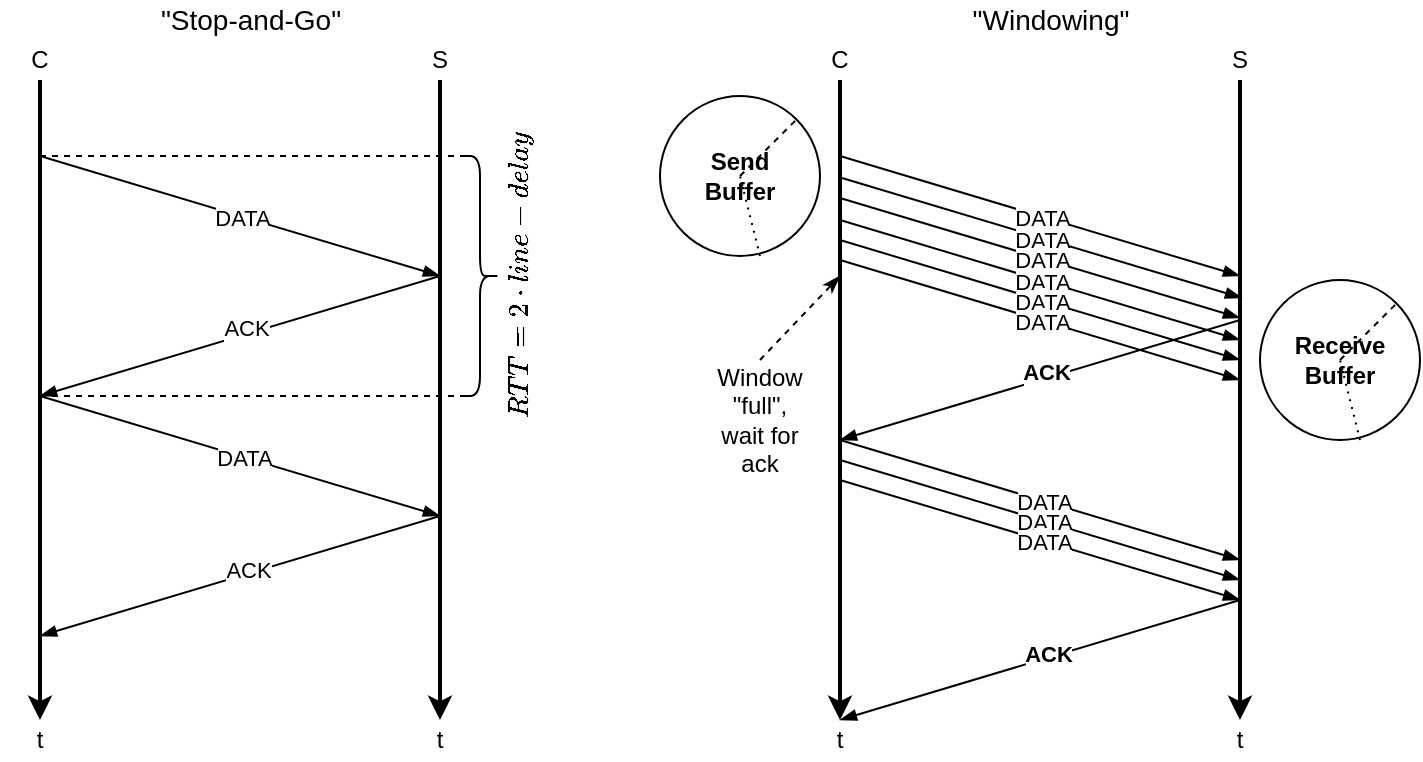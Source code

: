 <mxfile version="13.7.9" type="device"><diagram id="nPNZHEYBdZmi_5ZoVMQF" name="Seite-1"><mxGraphModel dx="782" dy="580" grid="1" gridSize="10" guides="1" tooltips="1" connect="1" arrows="1" fold="1" page="1" pageScale="1" pageWidth="827" pageHeight="1169" math="1" shadow="0"><root><mxCell id="0"/><mxCell id="1" parent="0"/><mxCell id="Z33j-YDG4Ag04HrSMXuC-5" value="" style="group;strokeWidth=2;" vertex="1" connectable="0" parent="1"><mxGeometry x="60" y="60" width="40" height="360" as="geometry"/></mxCell><mxCell id="Z33j-YDG4Ag04HrSMXuC-2" value="" style="endArrow=classic;html=1;strokeWidth=2;" edge="1" parent="Z33j-YDG4Ag04HrSMXuC-5" target="Z33j-YDG4Ag04HrSMXuC-3"><mxGeometry width="50" height="50" relative="1" as="geometry"><mxPoint x="20" y="20" as="sourcePoint"/><mxPoint x="20" y="380" as="targetPoint"/></mxGeometry></mxCell><mxCell id="Z33j-YDG4Ag04HrSMXuC-3" value="t" style="text;html=1;strokeColor=none;fillColor=none;align=center;verticalAlign=middle;whiteSpace=wrap;rounded=0;strokeWidth=2;" vertex="1" parent="Z33j-YDG4Ag04HrSMXuC-5"><mxGeometry y="340" width="40" height="20" as="geometry"/></mxCell><mxCell id="Z33j-YDG4Ag04HrSMXuC-4" value="C" style="text;html=1;strokeColor=none;fillColor=none;align=center;verticalAlign=middle;whiteSpace=wrap;rounded=0;strokeWidth=2;" vertex="1" parent="Z33j-YDG4Ag04HrSMXuC-5"><mxGeometry width="40" height="20" as="geometry"/></mxCell><mxCell id="Z33j-YDG4Ag04HrSMXuC-6" value="" style="group;strokeWidth=2;" vertex="1" connectable="0" parent="1"><mxGeometry x="260" y="60" width="40" height="360" as="geometry"/></mxCell><mxCell id="Z33j-YDG4Ag04HrSMXuC-7" value="" style="endArrow=classic;html=1;strokeWidth=2;" edge="1" parent="Z33j-YDG4Ag04HrSMXuC-6" target="Z33j-YDG4Ag04HrSMXuC-8"><mxGeometry width="50" height="50" relative="1" as="geometry"><mxPoint x="20" y="20" as="sourcePoint"/><mxPoint x="20" y="380" as="targetPoint"/></mxGeometry></mxCell><mxCell id="Z33j-YDG4Ag04HrSMXuC-8" value="t" style="text;html=1;strokeColor=none;fillColor=none;align=center;verticalAlign=middle;whiteSpace=wrap;rounded=0;strokeWidth=2;" vertex="1" parent="Z33j-YDG4Ag04HrSMXuC-6"><mxGeometry y="340" width="40" height="20" as="geometry"/></mxCell><mxCell id="Z33j-YDG4Ag04HrSMXuC-9" value="S" style="text;html=1;strokeColor=none;fillColor=none;align=center;verticalAlign=middle;whiteSpace=wrap;rounded=0;strokeWidth=2;" vertex="1" parent="Z33j-YDG4Ag04HrSMXuC-6"><mxGeometry width="40" height="20" as="geometry"/></mxCell><mxCell id="Z33j-YDG4Ag04HrSMXuC-21" value="" style="shape=curlyBracket;whiteSpace=wrap;html=1;rounded=1;strokeWidth=1;rotation=-180;" vertex="1" parent="Z33j-YDG4Ag04HrSMXuC-6"><mxGeometry x="30" y="58" width="20" height="120" as="geometry"/></mxCell><mxCell id="Z33j-YDG4Ag04HrSMXuC-12" value="" style="endArrow=blockThin;html=1;strokeWidth=1;endFill=1;" edge="1" parent="1"><mxGeometry width="50" height="50" relative="1" as="geometry"><mxPoint x="80" y="118" as="sourcePoint"/><mxPoint x="280" y="178" as="targetPoint"/></mxGeometry></mxCell><mxCell id="Z33j-YDG4Ag04HrSMXuC-17" value="DATA" style="edgeLabel;html=1;align=center;verticalAlign=middle;resizable=0;points=[];" vertex="1" connectable="0" parent="Z33j-YDG4Ag04HrSMXuC-12"><mxGeometry x="0.009" relative="1" as="geometry"><mxPoint as="offset"/></mxGeometry></mxCell><mxCell id="Z33j-YDG4Ag04HrSMXuC-13" value="" style="endArrow=blockThin;html=1;strokeWidth=1;endFill=1;" edge="1" parent="1"><mxGeometry width="50" height="50" relative="1" as="geometry"><mxPoint x="80" y="238" as="sourcePoint"/><mxPoint x="280" y="298" as="targetPoint"/></mxGeometry></mxCell><mxCell id="Z33j-YDG4Ag04HrSMXuC-19" value="DATA" style="edgeLabel;html=1;align=center;verticalAlign=middle;resizable=0;points=[];" vertex="1" connectable="0" parent="Z33j-YDG4Ag04HrSMXuC-13"><mxGeometry x="0.021" relative="1" as="geometry"><mxPoint as="offset"/></mxGeometry></mxCell><mxCell id="Z33j-YDG4Ag04HrSMXuC-14" value="" style="endArrow=blockThin;html=1;strokeWidth=1;endFill=1;" edge="1" parent="1"><mxGeometry width="50" height="50" relative="1" as="geometry"><mxPoint x="280" y="178" as="sourcePoint"/><mxPoint x="80" y="238" as="targetPoint"/></mxGeometry></mxCell><mxCell id="Z33j-YDG4Ag04HrSMXuC-18" value="ACK" style="edgeLabel;html=1;align=center;verticalAlign=middle;resizable=0;points=[];" vertex="1" connectable="0" parent="Z33j-YDG4Ag04HrSMXuC-14"><mxGeometry x="-0.038" y="-3" relative="1" as="geometry"><mxPoint as="offset"/></mxGeometry></mxCell><mxCell id="Z33j-YDG4Ag04HrSMXuC-16" value="" style="endArrow=blockThin;html=1;strokeWidth=1;endFill=1;" edge="1" parent="1"><mxGeometry width="50" height="50" relative="1" as="geometry"><mxPoint x="280" y="298" as="sourcePoint"/><mxPoint x="80" y="358" as="targetPoint"/></mxGeometry></mxCell><mxCell id="Z33j-YDG4Ag04HrSMXuC-20" value="ACK" style="edgeLabel;html=1;align=center;verticalAlign=middle;resizable=0;points=[];" vertex="1" connectable="0" parent="Z33j-YDG4Ag04HrSMXuC-16"><mxGeometry x="-0.045" y="-2" relative="1" as="geometry"><mxPoint as="offset"/></mxGeometry></mxCell><mxCell id="Z33j-YDG4Ag04HrSMXuC-22" value="" style="endArrow=none;dashed=1;html=1;strokeWidth=1;" edge="1" parent="1"><mxGeometry width="50" height="50" relative="1" as="geometry"><mxPoint x="80" y="118" as="sourcePoint"/><mxPoint x="290" y="118" as="targetPoint"/></mxGeometry></mxCell><mxCell id="Z33j-YDG4Ag04HrSMXuC-23" value="" style="endArrow=none;dashed=1;html=1;strokeWidth=1;" edge="1" parent="1"><mxGeometry width="50" height="50" relative="1" as="geometry"><mxPoint x="80" y="238" as="sourcePoint"/><mxPoint x="290" y="238" as="targetPoint"/></mxGeometry></mxCell><mxCell id="Z33j-YDG4Ag04HrSMXuC-24" value="$$RTT=2\cdot line-delay$$" style="text;html=1;strokeColor=none;fillColor=none;align=center;verticalAlign=middle;whiteSpace=wrap;rounded=0;rotation=-90;" vertex="1" parent="1"><mxGeometry x="300" y="168" width="40" height="20" as="geometry"/></mxCell><mxCell id="Z33j-YDG4Ag04HrSMXuC-26" value="&quot;Stop-and-Go&quot;" style="text;html=1;align=center;verticalAlign=middle;resizable=0;points=[];autosize=1;fontSize=14;" vertex="1" parent="1"><mxGeometry x="130" y="40" width="110" height="20" as="geometry"/></mxCell><mxCell id="Z33j-YDG4Ag04HrSMXuC-27" value="" style="group;strokeWidth=2;" vertex="1" connectable="0" parent="1"><mxGeometry x="460" y="60" width="40" height="360" as="geometry"/></mxCell><mxCell id="Z33j-YDG4Ag04HrSMXuC-28" value="" style="endArrow=classic;html=1;strokeWidth=2;" edge="1" parent="Z33j-YDG4Ag04HrSMXuC-27" target="Z33j-YDG4Ag04HrSMXuC-29"><mxGeometry width="50" height="50" relative="1" as="geometry"><mxPoint x="20" y="20" as="sourcePoint"/><mxPoint x="20" y="380" as="targetPoint"/></mxGeometry></mxCell><mxCell id="Z33j-YDG4Ag04HrSMXuC-29" value="t" style="text;html=1;strokeColor=none;fillColor=none;align=center;verticalAlign=middle;whiteSpace=wrap;rounded=0;strokeWidth=2;" vertex="1" parent="Z33j-YDG4Ag04HrSMXuC-27"><mxGeometry y="340" width="40" height="20" as="geometry"/></mxCell><mxCell id="Z33j-YDG4Ag04HrSMXuC-30" value="C" style="text;html=1;strokeColor=none;fillColor=none;align=center;verticalAlign=middle;whiteSpace=wrap;rounded=0;strokeWidth=2;" vertex="1" parent="Z33j-YDG4Ag04HrSMXuC-27"><mxGeometry width="40" height="20" as="geometry"/></mxCell><mxCell id="Z33j-YDG4Ag04HrSMXuC-31" value="" style="group;strokeWidth=2;" vertex="1" connectable="0" parent="1"><mxGeometry x="660" y="60" width="40" height="360" as="geometry"/></mxCell><mxCell id="Z33j-YDG4Ag04HrSMXuC-32" value="" style="endArrow=classic;html=1;strokeWidth=2;" edge="1" parent="Z33j-YDG4Ag04HrSMXuC-31" target="Z33j-YDG4Ag04HrSMXuC-33"><mxGeometry width="50" height="50" relative="1" as="geometry"><mxPoint x="20" y="20" as="sourcePoint"/><mxPoint x="20" y="380" as="targetPoint"/></mxGeometry></mxCell><mxCell id="Z33j-YDG4Ag04HrSMXuC-33" value="t" style="text;html=1;strokeColor=none;fillColor=none;align=center;verticalAlign=middle;whiteSpace=wrap;rounded=0;strokeWidth=2;" vertex="1" parent="Z33j-YDG4Ag04HrSMXuC-31"><mxGeometry y="340" width="40" height="20" as="geometry"/></mxCell><mxCell id="Z33j-YDG4Ag04HrSMXuC-34" value="S" style="text;html=1;strokeColor=none;fillColor=none;align=center;verticalAlign=middle;whiteSpace=wrap;rounded=0;strokeWidth=2;" vertex="1" parent="Z33j-YDG4Ag04HrSMXuC-31"><mxGeometry width="40" height="20" as="geometry"/></mxCell><mxCell id="Z33j-YDG4Ag04HrSMXuC-36" value="" style="endArrow=blockThin;html=1;strokeWidth=1;endFill=1;" edge="1" parent="1"><mxGeometry width="50" height="50" relative="1" as="geometry"><mxPoint x="480" y="118" as="sourcePoint"/><mxPoint x="680" y="178" as="targetPoint"/></mxGeometry></mxCell><mxCell id="Z33j-YDG4Ag04HrSMXuC-37" value="DATA" style="edgeLabel;html=1;align=center;verticalAlign=middle;resizable=0;points=[];" vertex="1" connectable="0" parent="Z33j-YDG4Ag04HrSMXuC-36"><mxGeometry x="0.009" relative="1" as="geometry"><mxPoint as="offset"/></mxGeometry></mxCell><mxCell id="Z33j-YDG4Ag04HrSMXuC-38" value="" style="endArrow=blockThin;html=1;strokeWidth=1;endFill=1;" edge="1" parent="1"><mxGeometry width="50" height="50" relative="1" as="geometry"><mxPoint x="480" y="260" as="sourcePoint"/><mxPoint x="680" y="320" as="targetPoint"/></mxGeometry></mxCell><mxCell id="Z33j-YDG4Ag04HrSMXuC-39" value="DATA" style="edgeLabel;html=1;align=center;verticalAlign=middle;resizable=0;points=[];" vertex="1" connectable="0" parent="Z33j-YDG4Ag04HrSMXuC-38"><mxGeometry x="0.021" relative="1" as="geometry"><mxPoint as="offset"/></mxGeometry></mxCell><mxCell id="Z33j-YDG4Ag04HrSMXuC-42" value="" style="endArrow=blockThin;html=1;strokeWidth=1;endFill=1;" edge="1" parent="1"><mxGeometry width="50" height="50" relative="1" as="geometry"><mxPoint x="680" y="340" as="sourcePoint"/><mxPoint x="480" y="400" as="targetPoint"/></mxGeometry></mxCell><mxCell id="Z33j-YDG4Ag04HrSMXuC-43" value="ACK" style="edgeLabel;html=1;align=center;verticalAlign=middle;resizable=0;points=[];fontStyle=1" vertex="1" connectable="0" parent="Z33j-YDG4Ag04HrSMXuC-42"><mxGeometry x="-0.045" y="-2" relative="1" as="geometry"><mxPoint as="offset"/></mxGeometry></mxCell><mxCell id="Z33j-YDG4Ag04HrSMXuC-47" value="&quot;Windowing&quot;" style="text;html=1;align=center;verticalAlign=middle;resizable=0;points=[];autosize=1;fontSize=14;" vertex="1" parent="1"><mxGeometry x="540" y="40" width="90" height="20" as="geometry"/></mxCell><mxCell id="Z33j-YDG4Ag04HrSMXuC-48" value="" style="endArrow=blockThin;html=1;strokeWidth=1;endFill=1;" edge="1" parent="1"><mxGeometry width="50" height="50" relative="1" as="geometry"><mxPoint x="481" y="129" as="sourcePoint"/><mxPoint x="681" y="189" as="targetPoint"/></mxGeometry></mxCell><mxCell id="Z33j-YDG4Ag04HrSMXuC-49" value="DATA" style="edgeLabel;html=1;align=center;verticalAlign=middle;resizable=0;points=[];" vertex="1" connectable="0" parent="Z33j-YDG4Ag04HrSMXuC-48"><mxGeometry x="0.009" relative="1" as="geometry"><mxPoint x="-1" as="offset"/></mxGeometry></mxCell><mxCell id="Z33j-YDG4Ag04HrSMXuC-50" value="d" style="endArrow=blockThin;html=1;strokeWidth=1;endFill=1;" edge="1" parent="1"><mxGeometry width="50" height="50" relative="1" as="geometry"><mxPoint x="480" y="139" as="sourcePoint"/><mxPoint x="680" y="199" as="targetPoint"/></mxGeometry></mxCell><mxCell id="Z33j-YDG4Ag04HrSMXuC-51" value="DATA" style="edgeLabel;html=1;align=center;verticalAlign=middle;resizable=0;points=[];" vertex="1" connectable="0" parent="Z33j-YDG4Ag04HrSMXuC-50"><mxGeometry x="0.009" relative="1" as="geometry"><mxPoint as="offset"/></mxGeometry></mxCell><mxCell id="Z33j-YDG4Ag04HrSMXuC-52" value="d" style="endArrow=blockThin;html=1;strokeWidth=1;endFill=1;" edge="1" parent="1"><mxGeometry width="50" height="50" relative="1" as="geometry"><mxPoint x="480" y="150" as="sourcePoint"/><mxPoint x="680" y="210" as="targetPoint"/></mxGeometry></mxCell><mxCell id="Z33j-YDG4Ag04HrSMXuC-53" value="DATA" style="edgeLabel;html=1;align=center;verticalAlign=middle;resizable=0;points=[];" vertex="1" connectable="0" parent="Z33j-YDG4Ag04HrSMXuC-52"><mxGeometry x="0.009" relative="1" as="geometry"><mxPoint as="offset"/></mxGeometry></mxCell><mxCell id="Z33j-YDG4Ag04HrSMXuC-54" value="d" style="endArrow=blockThin;html=1;strokeWidth=1;endFill=1;" edge="1" parent="1"><mxGeometry width="50" height="50" relative="1" as="geometry"><mxPoint x="480" y="160" as="sourcePoint"/><mxPoint x="680" y="220" as="targetPoint"/></mxGeometry></mxCell><mxCell id="Z33j-YDG4Ag04HrSMXuC-55" value="DATA" style="edgeLabel;html=1;align=center;verticalAlign=middle;resizable=0;points=[];" vertex="1" connectable="0" parent="Z33j-YDG4Ag04HrSMXuC-54"><mxGeometry x="0.009" relative="1" as="geometry"><mxPoint as="offset"/></mxGeometry></mxCell><mxCell id="Z33j-YDG4Ag04HrSMXuC-56" value="d" style="endArrow=blockThin;html=1;strokeWidth=1;endFill=1;" edge="1" parent="1"><mxGeometry width="50" height="50" relative="1" as="geometry"><mxPoint x="480" y="170" as="sourcePoint"/><mxPoint x="680" y="230" as="targetPoint"/></mxGeometry></mxCell><mxCell id="Z33j-YDG4Ag04HrSMXuC-57" value="DATA" style="edgeLabel;html=1;align=center;verticalAlign=middle;resizable=0;points=[];" vertex="1" connectable="0" parent="Z33j-YDG4Ag04HrSMXuC-56"><mxGeometry x="0.009" relative="1" as="geometry"><mxPoint as="offset"/></mxGeometry></mxCell><mxCell id="Z33j-YDG4Ag04HrSMXuC-40" value="" style="endArrow=blockThin;html=1;strokeWidth=1;endFill=1;" edge="1" parent="1"><mxGeometry width="50" height="50" relative="1" as="geometry"><mxPoint x="680" y="200" as="sourcePoint"/><mxPoint x="480" y="260" as="targetPoint"/></mxGeometry></mxCell><mxCell id="Z33j-YDG4Ag04HrSMXuC-41" value="&lt;b&gt;ACK&lt;/b&gt;" style="edgeLabel;html=1;align=center;verticalAlign=middle;resizable=0;points=[];" vertex="1" connectable="0" parent="Z33j-YDG4Ag04HrSMXuC-40"><mxGeometry x="-0.038" y="-3" relative="1" as="geometry"><mxPoint as="offset"/></mxGeometry></mxCell><mxCell id="Z33j-YDG4Ag04HrSMXuC-69" value="" style="endArrow=blockThin;html=1;strokeWidth=1;endFill=1;" edge="1" parent="1"><mxGeometry width="50" height="50" relative="1" as="geometry"><mxPoint x="480" y="270" as="sourcePoint"/><mxPoint x="680" y="330" as="targetPoint"/></mxGeometry></mxCell><mxCell id="Z33j-YDG4Ag04HrSMXuC-70" value="DATA" style="edgeLabel;html=1;align=center;verticalAlign=middle;resizable=0;points=[];" vertex="1" connectable="0" parent="Z33j-YDG4Ag04HrSMXuC-69"><mxGeometry x="0.021" relative="1" as="geometry"><mxPoint as="offset"/></mxGeometry></mxCell><mxCell id="Z33j-YDG4Ag04HrSMXuC-71" value="d" style="endArrow=blockThin;html=1;strokeWidth=1;endFill=1;" edge="1" parent="1"><mxGeometry width="50" height="50" relative="1" as="geometry"><mxPoint x="480" y="280" as="sourcePoint"/><mxPoint x="680" y="340" as="targetPoint"/></mxGeometry></mxCell><mxCell id="Z33j-YDG4Ag04HrSMXuC-72" value="DATA" style="edgeLabel;html=1;align=center;verticalAlign=middle;resizable=0;points=[];" vertex="1" connectable="0" parent="Z33j-YDG4Ag04HrSMXuC-71"><mxGeometry x="0.021" relative="1" as="geometry"><mxPoint as="offset"/></mxGeometry></mxCell><mxCell id="Z33j-YDG4Ag04HrSMXuC-80" value="" style="group" vertex="1" connectable="0" parent="1"><mxGeometry x="690" y="180" width="80" height="80" as="geometry"/></mxCell><mxCell id="Z33j-YDG4Ag04HrSMXuC-78" value="" style="group" vertex="1" connectable="0" parent="Z33j-YDG4Ag04HrSMXuC-80"><mxGeometry width="80" height="80" as="geometry"/></mxCell><mxCell id="Z33j-YDG4Ag04HrSMXuC-74" value="" style="ellipse;whiteSpace=wrap;html=1;aspect=fixed;strokeWidth=1;fontSize=14;align=center;" vertex="1" parent="Z33j-YDG4Ag04HrSMXuC-78"><mxGeometry width="80" height="80" as="geometry"/></mxCell><mxCell id="Z33j-YDG4Ag04HrSMXuC-75" value="" style="endArrow=none;dashed=1;html=1;strokeWidth=1;fontSize=14;entryX=1;entryY=0;entryDx=0;entryDy=0;" edge="1" parent="Z33j-YDG4Ag04HrSMXuC-78" target="Z33j-YDG4Ag04HrSMXuC-74"><mxGeometry width="50" height="50" relative="1" as="geometry"><mxPoint x="40" y="40" as="sourcePoint"/><mxPoint x="60" y="10" as="targetPoint"/></mxGeometry></mxCell><mxCell id="Z33j-YDG4Ag04HrSMXuC-76" value="" style="endArrow=none;dashed=1;html=1;dashPattern=1 3;strokeWidth=1;fontSize=14;exitX=0.625;exitY=1;exitDx=0;exitDy=0;exitPerimeter=0;" edge="1" parent="Z33j-YDG4Ag04HrSMXuC-78" source="Z33j-YDG4Ag04HrSMXuC-74"><mxGeometry width="50" height="50" relative="1" as="geometry"><mxPoint x="10" y="60" as="sourcePoint"/><mxPoint x="40" y="40" as="targetPoint"/></mxGeometry></mxCell><mxCell id="Z33j-YDG4Ag04HrSMXuC-77" value="Receive&lt;br&gt;Buffer" style="text;html=1;strokeColor=none;fillColor=none;align=center;verticalAlign=middle;whiteSpace=wrap;rounded=0;fontSize=12;fontStyle=1" vertex="1" parent="Z33j-YDG4Ag04HrSMXuC-78"><mxGeometry x="20" y="30" width="40" height="20" as="geometry"/></mxCell><mxCell id="Z33j-YDG4Ag04HrSMXuC-81" value="" style="group" vertex="1" connectable="0" parent="1"><mxGeometry x="390" y="88" width="80" height="80" as="geometry"/></mxCell><mxCell id="Z33j-YDG4Ag04HrSMXuC-82" value="" style="group" vertex="1" connectable="0" parent="Z33j-YDG4Ag04HrSMXuC-81"><mxGeometry width="80" height="80" as="geometry"/></mxCell><mxCell id="Z33j-YDG4Ag04HrSMXuC-83" value="" style="ellipse;whiteSpace=wrap;html=1;aspect=fixed;strokeWidth=1;fontSize=14;align=center;" vertex="1" parent="Z33j-YDG4Ag04HrSMXuC-82"><mxGeometry width="80" height="80" as="geometry"/></mxCell><mxCell id="Z33j-YDG4Ag04HrSMXuC-84" value="" style="endArrow=none;dashed=1;html=1;strokeWidth=1;fontSize=14;entryX=1;entryY=0;entryDx=0;entryDy=0;" edge="1" parent="Z33j-YDG4Ag04HrSMXuC-82" target="Z33j-YDG4Ag04HrSMXuC-83"><mxGeometry width="50" height="50" relative="1" as="geometry"><mxPoint x="40" y="40" as="sourcePoint"/><mxPoint x="60" y="10" as="targetPoint"/></mxGeometry></mxCell><mxCell id="Z33j-YDG4Ag04HrSMXuC-85" value="" style="endArrow=none;dashed=1;html=1;dashPattern=1 3;strokeWidth=1;fontSize=14;exitX=0.625;exitY=1;exitDx=0;exitDy=0;exitPerimeter=0;" edge="1" parent="Z33j-YDG4Ag04HrSMXuC-82" source="Z33j-YDG4Ag04HrSMXuC-83"><mxGeometry width="50" height="50" relative="1" as="geometry"><mxPoint x="10" y="60" as="sourcePoint"/><mxPoint x="40" y="40" as="targetPoint"/></mxGeometry></mxCell><mxCell id="Z33j-YDG4Ag04HrSMXuC-86" value="Send&lt;br&gt;Buffer" style="text;html=1;strokeColor=none;fillColor=none;align=center;verticalAlign=middle;whiteSpace=wrap;rounded=0;fontSize=12;fontStyle=1" vertex="1" parent="Z33j-YDG4Ag04HrSMXuC-82"><mxGeometry x="20" y="30" width="40" height="20" as="geometry"/></mxCell><mxCell id="Z33j-YDG4Ag04HrSMXuC-87" value="Window &quot;full&quot;, wait for ack" style="text;html=1;strokeColor=none;fillColor=none;align=center;verticalAlign=middle;whiteSpace=wrap;rounded=0;fontSize=12;" vertex="1" parent="1"><mxGeometry x="420" y="240" width="40" height="20" as="geometry"/></mxCell><mxCell id="Z33j-YDG4Ag04HrSMXuC-89" value="" style="endArrow=classicThin;dashed=1;html=1;strokeWidth=1;startArrow=none;startFill=0;endFill=1;" edge="1" parent="1"><mxGeometry width="50" height="50" relative="1" as="geometry"><mxPoint x="440" y="220" as="sourcePoint"/><mxPoint x="480" y="178" as="targetPoint"/></mxGeometry></mxCell></root></mxGraphModel></diagram></mxfile>